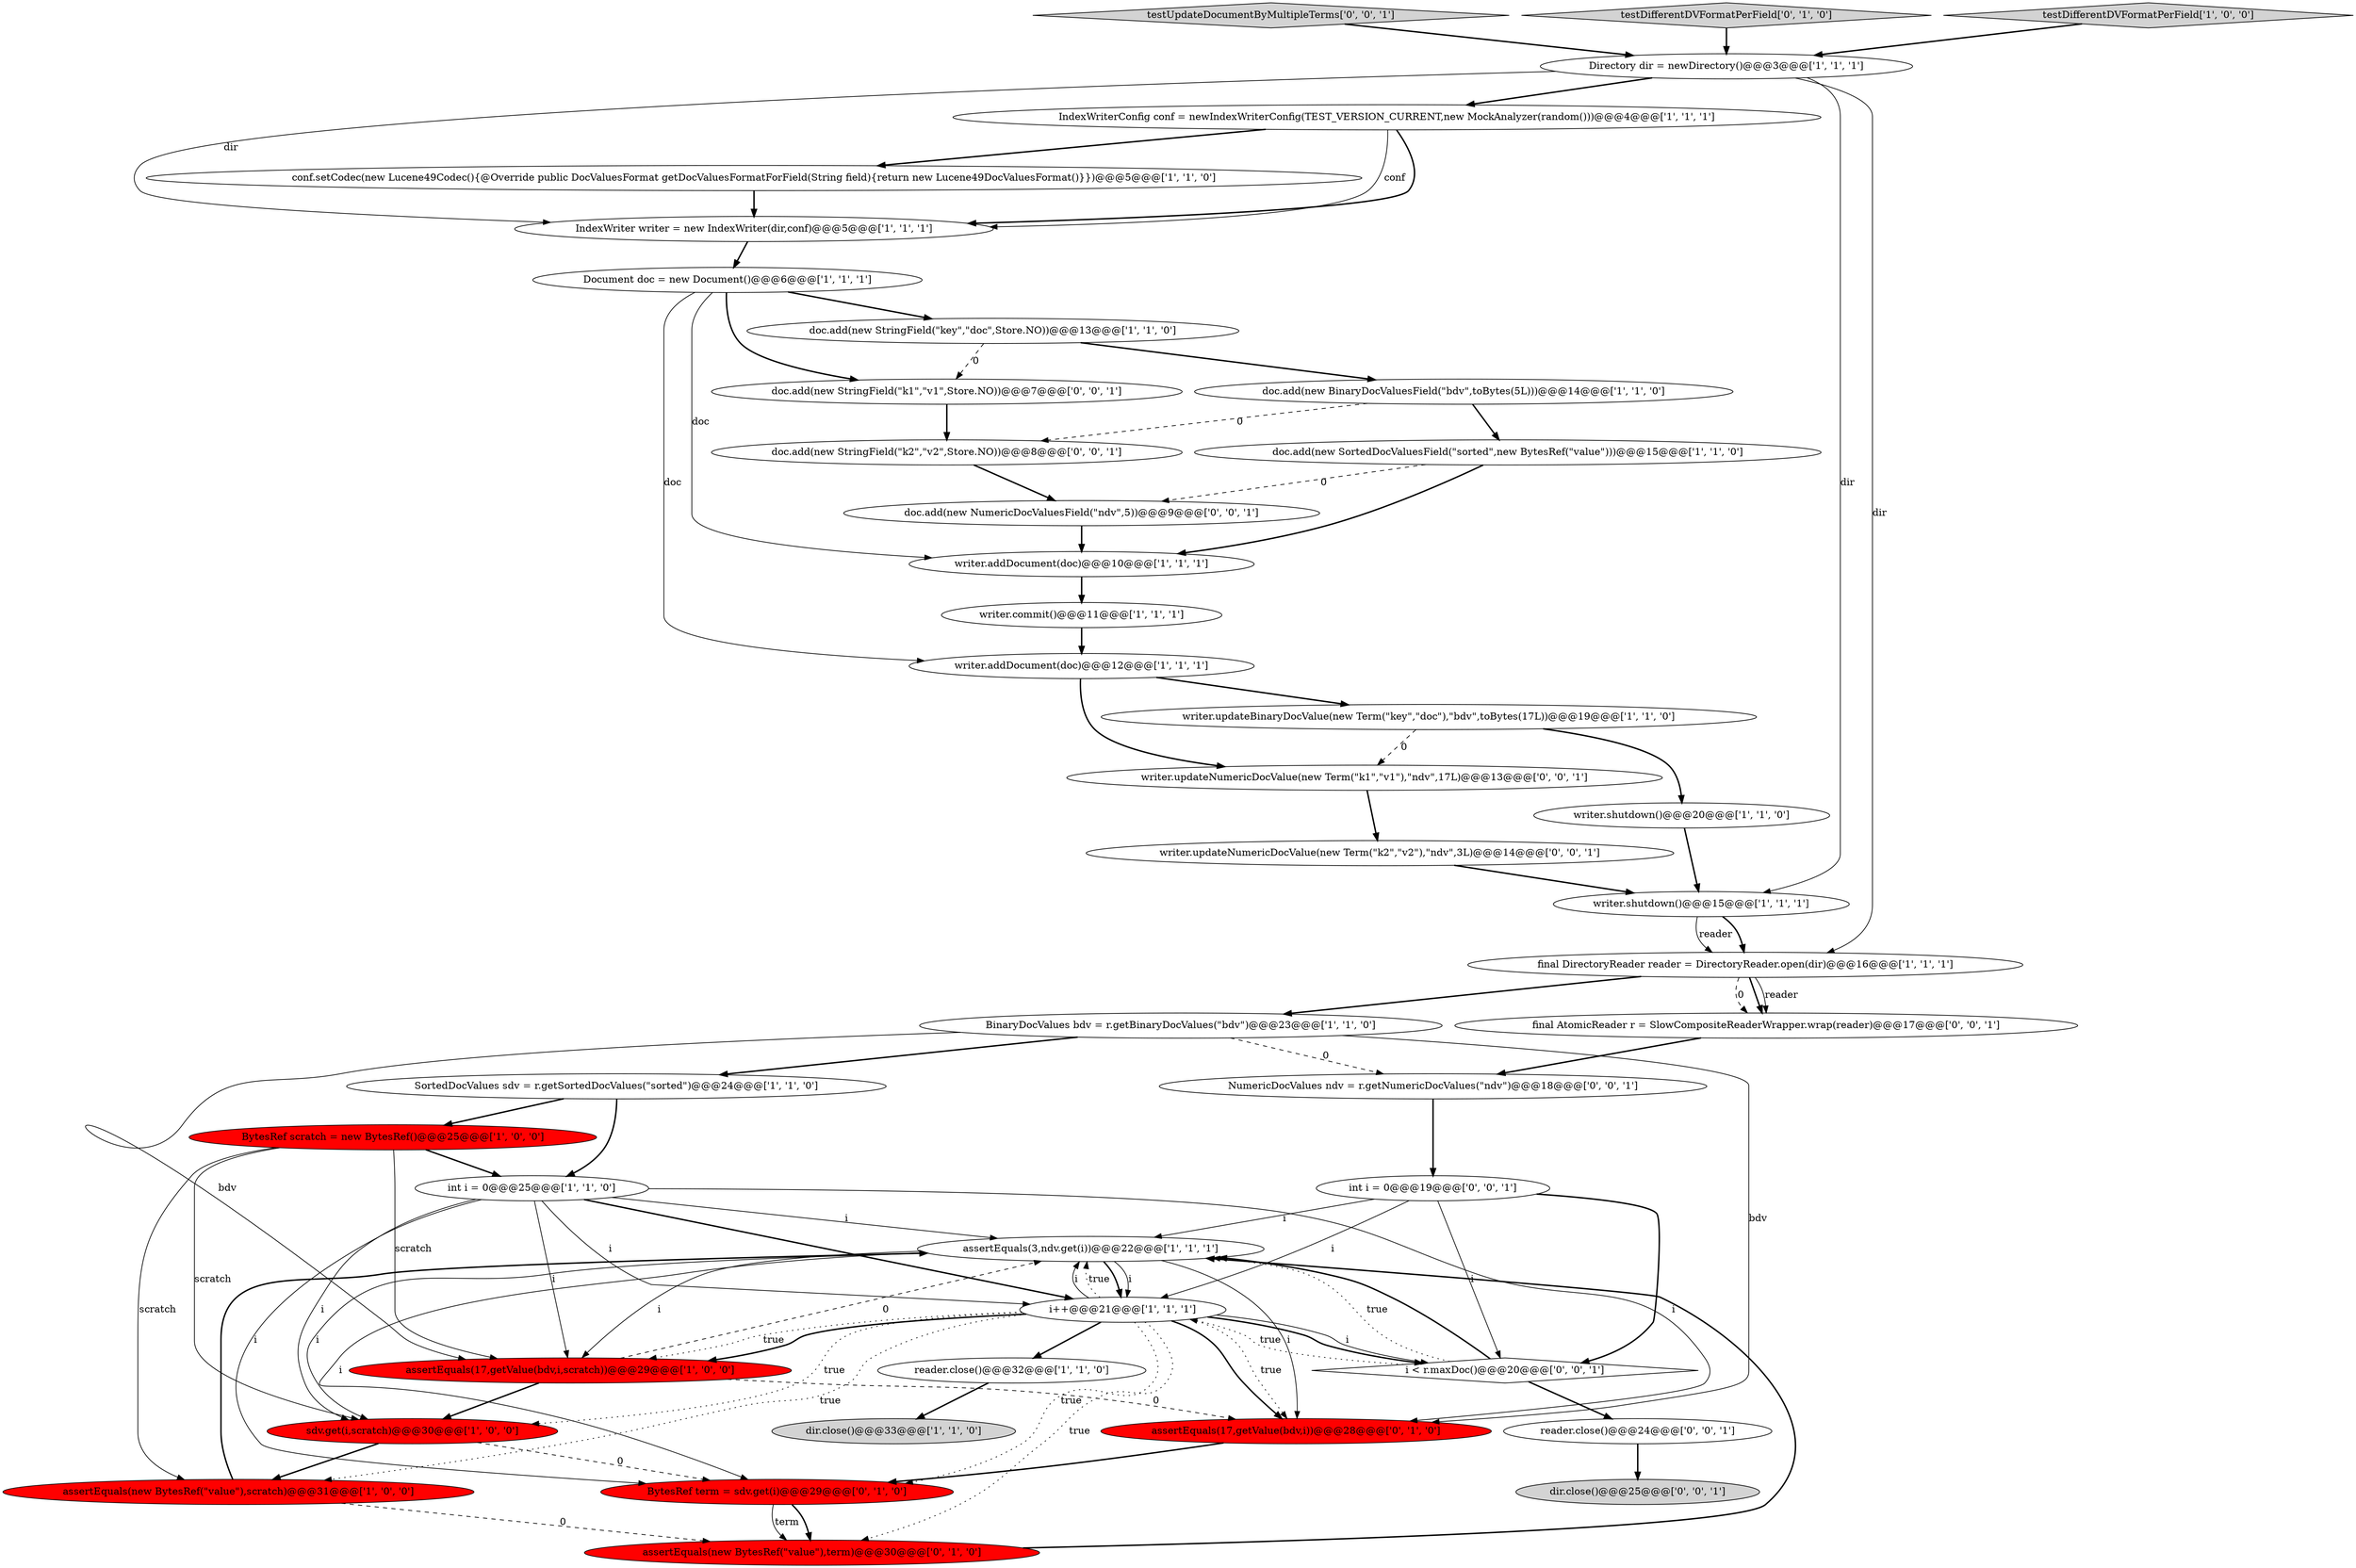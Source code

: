 digraph {
20 [style = filled, label = "writer.shutdown()@@@15@@@['1', '1', '1']", fillcolor = white, shape = ellipse image = "AAA0AAABBB1BBB"];
2 [style = filled, label = "IndexWriterConfig conf = newIndexWriterConfig(TEST_VERSION_CURRENT,new MockAnalyzer(random()))@@@4@@@['1', '1', '1']", fillcolor = white, shape = ellipse image = "AAA0AAABBB1BBB"];
42 [style = filled, label = "doc.add(new StringField(\"k2\",\"v2\",Store.NO))@@@8@@@['0', '0', '1']", fillcolor = white, shape = ellipse image = "AAA0AAABBB3BBB"];
6 [style = filled, label = "assertEquals(17,getValue(bdv,i,scratch))@@@29@@@['1', '0', '0']", fillcolor = red, shape = ellipse image = "AAA1AAABBB1BBB"];
34 [style = filled, label = "int i = 0@@@19@@@['0', '0', '1']", fillcolor = white, shape = ellipse image = "AAA0AAABBB3BBB"];
37 [style = filled, label = "final AtomicReader r = SlowCompositeReaderWrapper.wrap(reader)@@@17@@@['0', '0', '1']", fillcolor = white, shape = ellipse image = "AAA0AAABBB3BBB"];
22 [style = filled, label = "dir.close()@@@33@@@['1', '1', '0']", fillcolor = lightgray, shape = ellipse image = "AAA0AAABBB1BBB"];
4 [style = filled, label = "doc.add(new StringField(\"key\",\"doc\",Store.NO))@@@13@@@['1', '1', '0']", fillcolor = white, shape = ellipse image = "AAA0AAABBB1BBB"];
23 [style = filled, label = "assertEquals(3,ndv.get(i))@@@22@@@['1', '1', '1']", fillcolor = white, shape = ellipse image = "AAA0AAABBB1BBB"];
15 [style = filled, label = "writer.updateBinaryDocValue(new Term(\"key\",\"doc\"),\"bdv\",toBytes(17L))@@@19@@@['1', '1', '0']", fillcolor = white, shape = ellipse image = "AAA0AAABBB1BBB"];
33 [style = filled, label = "doc.add(new StringField(\"k1\",\"v1\",Store.NO))@@@7@@@['0', '0', '1']", fillcolor = white, shape = ellipse image = "AAA0AAABBB3BBB"];
13 [style = filled, label = "i++@@@21@@@['1', '1', '1']", fillcolor = white, shape = ellipse image = "AAA0AAABBB1BBB"];
21 [style = filled, label = "SortedDocValues sdv = r.getSortedDocValues(\"sorted\")@@@24@@@['1', '1', '0']", fillcolor = white, shape = ellipse image = "AAA0AAABBB1BBB"];
24 [style = filled, label = "BinaryDocValues bdv = r.getBinaryDocValues(\"bdv\")@@@23@@@['1', '1', '0']", fillcolor = white, shape = ellipse image = "AAA0AAABBB1BBB"];
38 [style = filled, label = "doc.add(new NumericDocValuesField(\"ndv\",5))@@@9@@@['0', '0', '1']", fillcolor = white, shape = ellipse image = "AAA0AAABBB3BBB"];
36 [style = filled, label = "writer.updateNumericDocValue(new Term(\"k1\",\"v1\"),\"ndv\",17L)@@@13@@@['0', '0', '1']", fillcolor = white, shape = ellipse image = "AAA0AAABBB3BBB"];
18 [style = filled, label = "IndexWriter writer = new IndexWriter(dir,conf)@@@5@@@['1', '1', '1']", fillcolor = white, shape = ellipse image = "AAA0AAABBB1BBB"];
11 [style = filled, label = "sdv.get(i,scratch)@@@30@@@['1', '0', '0']", fillcolor = red, shape = ellipse image = "AAA1AAABBB1BBB"];
12 [style = filled, label = "reader.close()@@@32@@@['1', '1', '0']", fillcolor = white, shape = ellipse image = "AAA0AAABBB1BBB"];
39 [style = filled, label = "dir.close()@@@25@@@['0', '0', '1']", fillcolor = lightgray, shape = ellipse image = "AAA0AAABBB3BBB"];
29 [style = filled, label = "assertEquals(new BytesRef(\"value\"),term)@@@30@@@['0', '1', '0']", fillcolor = red, shape = ellipse image = "AAA1AAABBB2BBB"];
3 [style = filled, label = "BytesRef scratch = new BytesRef()@@@25@@@['1', '0', '0']", fillcolor = red, shape = ellipse image = "AAA1AAABBB1BBB"];
7 [style = filled, label = "doc.add(new SortedDocValuesField(\"sorted\",new BytesRef(\"value\")))@@@15@@@['1', '1', '0']", fillcolor = white, shape = ellipse image = "AAA0AAABBB1BBB"];
40 [style = filled, label = "i < r.maxDoc()@@@20@@@['0', '0', '1']", fillcolor = white, shape = diamond image = "AAA0AAABBB3BBB"];
32 [style = filled, label = "reader.close()@@@24@@@['0', '0', '1']", fillcolor = white, shape = ellipse image = "AAA0AAABBB3BBB"];
41 [style = filled, label = "NumericDocValues ndv = r.getNumericDocValues(\"ndv\")@@@18@@@['0', '0', '1']", fillcolor = white, shape = ellipse image = "AAA0AAABBB3BBB"];
19 [style = filled, label = "writer.shutdown()@@@20@@@['1', '1', '0']", fillcolor = white, shape = ellipse image = "AAA0AAABBB1BBB"];
5 [style = filled, label = "conf.setCodec(new Lucene49Codec(){@Override public DocValuesFormat getDocValuesFormatForField(String field){return new Lucene49DocValuesFormat()}})@@@5@@@['1', '1', '0']", fillcolor = white, shape = ellipse image = "AAA0AAABBB1BBB"];
28 [style = filled, label = "BytesRef term = sdv.get(i)@@@29@@@['0', '1', '0']", fillcolor = red, shape = ellipse image = "AAA1AAABBB2BBB"];
30 [style = filled, label = "assertEquals(17,getValue(bdv,i))@@@28@@@['0', '1', '0']", fillcolor = red, shape = ellipse image = "AAA1AAABBB2BBB"];
9 [style = filled, label = "int i = 0@@@25@@@['1', '1', '0']", fillcolor = white, shape = ellipse image = "AAA0AAABBB1BBB"];
31 [style = filled, label = "writer.updateNumericDocValue(new Term(\"k2\",\"v2\"),\"ndv\",3L)@@@14@@@['0', '0', '1']", fillcolor = white, shape = ellipse image = "AAA0AAABBB3BBB"];
25 [style = filled, label = "Document doc = new Document()@@@6@@@['1', '1', '1']", fillcolor = white, shape = ellipse image = "AAA0AAABBB1BBB"];
35 [style = filled, label = "testUpdateDocumentByMultipleTerms['0', '0', '1']", fillcolor = lightgray, shape = diamond image = "AAA0AAABBB3BBB"];
8 [style = filled, label = "Directory dir = newDirectory()@@@3@@@['1', '1', '1']", fillcolor = white, shape = ellipse image = "AAA0AAABBB1BBB"];
16 [style = filled, label = "assertEquals(new BytesRef(\"value\"),scratch)@@@31@@@['1', '0', '0']", fillcolor = red, shape = ellipse image = "AAA1AAABBB1BBB"];
27 [style = filled, label = "testDifferentDVFormatPerField['0', '1', '0']", fillcolor = lightgray, shape = diamond image = "AAA0AAABBB2BBB"];
1 [style = filled, label = "writer.addDocument(doc)@@@12@@@['1', '1', '1']", fillcolor = white, shape = ellipse image = "AAA0AAABBB1BBB"];
26 [style = filled, label = "writer.commit()@@@11@@@['1', '1', '1']", fillcolor = white, shape = ellipse image = "AAA0AAABBB1BBB"];
10 [style = filled, label = "writer.addDocument(doc)@@@10@@@['1', '1', '1']", fillcolor = white, shape = ellipse image = "AAA0AAABBB1BBB"];
0 [style = filled, label = "final DirectoryReader reader = DirectoryReader.open(dir)@@@16@@@['1', '1', '1']", fillcolor = white, shape = ellipse image = "AAA0AAABBB1BBB"];
14 [style = filled, label = "testDifferentDVFormatPerField['1', '0', '0']", fillcolor = lightgray, shape = diamond image = "AAA0AAABBB1BBB"];
17 [style = filled, label = "doc.add(new BinaryDocValuesField(\"bdv\",toBytes(5L)))@@@14@@@['1', '1', '0']", fillcolor = white, shape = ellipse image = "AAA0AAABBB1BBB"];
34->23 [style = solid, label="i"];
9->30 [style = solid, label="i"];
23->6 [style = solid, label="i"];
13->28 [style = dotted, label="true"];
25->33 [style = bold, label=""];
9->23 [style = solid, label="i"];
20->0 [style = bold, label=""];
40->13 [style = dotted, label="true"];
13->23 [style = solid, label="i"];
23->11 [style = solid, label="i"];
40->23 [style = dotted, label="true"];
4->33 [style = dashed, label="0"];
40->23 [style = bold, label=""];
30->28 [style = bold, label=""];
9->6 [style = solid, label="i"];
24->21 [style = bold, label=""];
23->13 [style = bold, label=""];
33->42 [style = bold, label=""];
0->24 [style = bold, label=""];
6->11 [style = bold, label=""];
25->10 [style = solid, label="doc"];
35->8 [style = bold, label=""];
3->11 [style = solid, label="scratch"];
3->6 [style = solid, label="scratch"];
31->20 [style = bold, label=""];
24->6 [style = solid, label="bdv"];
2->18 [style = solid, label="conf"];
12->22 [style = bold, label=""];
23->13 [style = solid, label="i"];
21->3 [style = bold, label=""];
9->28 [style = solid, label="i"];
13->6 [style = dotted, label="true"];
11->16 [style = bold, label=""];
23->28 [style = solid, label="i"];
24->41 [style = dashed, label="0"];
19->20 [style = bold, label=""];
26->1 [style = bold, label=""];
36->31 [style = bold, label=""];
8->0 [style = solid, label="dir"];
2->18 [style = bold, label=""];
10->26 [style = bold, label=""];
13->40 [style = bold, label=""];
29->23 [style = bold, label=""];
23->30 [style = solid, label="i"];
15->36 [style = dashed, label="0"];
13->23 [style = dotted, label="true"];
24->30 [style = solid, label="bdv"];
21->9 [style = bold, label=""];
13->12 [style = bold, label=""];
13->29 [style = dotted, label="true"];
7->38 [style = dashed, label="0"];
18->25 [style = bold, label=""];
34->40 [style = solid, label="i"];
14->8 [style = bold, label=""];
27->8 [style = bold, label=""];
42->38 [style = bold, label=""];
28->29 [style = bold, label=""];
13->16 [style = dotted, label="true"];
4->17 [style = bold, label=""];
34->40 [style = bold, label=""];
25->1 [style = solid, label="doc"];
37->41 [style = bold, label=""];
34->13 [style = solid, label="i"];
5->18 [style = bold, label=""];
16->23 [style = bold, label=""];
15->19 [style = bold, label=""];
17->42 [style = dashed, label="0"];
3->9 [style = bold, label=""];
13->30 [style = dotted, label="true"];
8->2 [style = bold, label=""];
0->37 [style = solid, label="reader"];
40->32 [style = bold, label=""];
13->11 [style = dotted, label="true"];
32->39 [style = bold, label=""];
13->6 [style = bold, label=""];
13->40 [style = solid, label="i"];
28->29 [style = solid, label="term"];
41->34 [style = bold, label=""];
2->5 [style = bold, label=""];
8->18 [style = solid, label="dir"];
0->37 [style = dashed, label="0"];
0->37 [style = bold, label=""];
20->0 [style = solid, label="reader"];
7->10 [style = bold, label=""];
38->10 [style = bold, label=""];
1->15 [style = bold, label=""];
25->4 [style = bold, label=""];
13->30 [style = bold, label=""];
1->36 [style = bold, label=""];
8->20 [style = solid, label="dir"];
9->11 [style = solid, label="i"];
17->7 [style = bold, label=""];
11->28 [style = dashed, label="0"];
9->13 [style = solid, label="i"];
16->29 [style = dashed, label="0"];
3->16 [style = solid, label="scratch"];
6->30 [style = dashed, label="0"];
6->23 [style = dashed, label="0"];
9->13 [style = bold, label=""];
}
